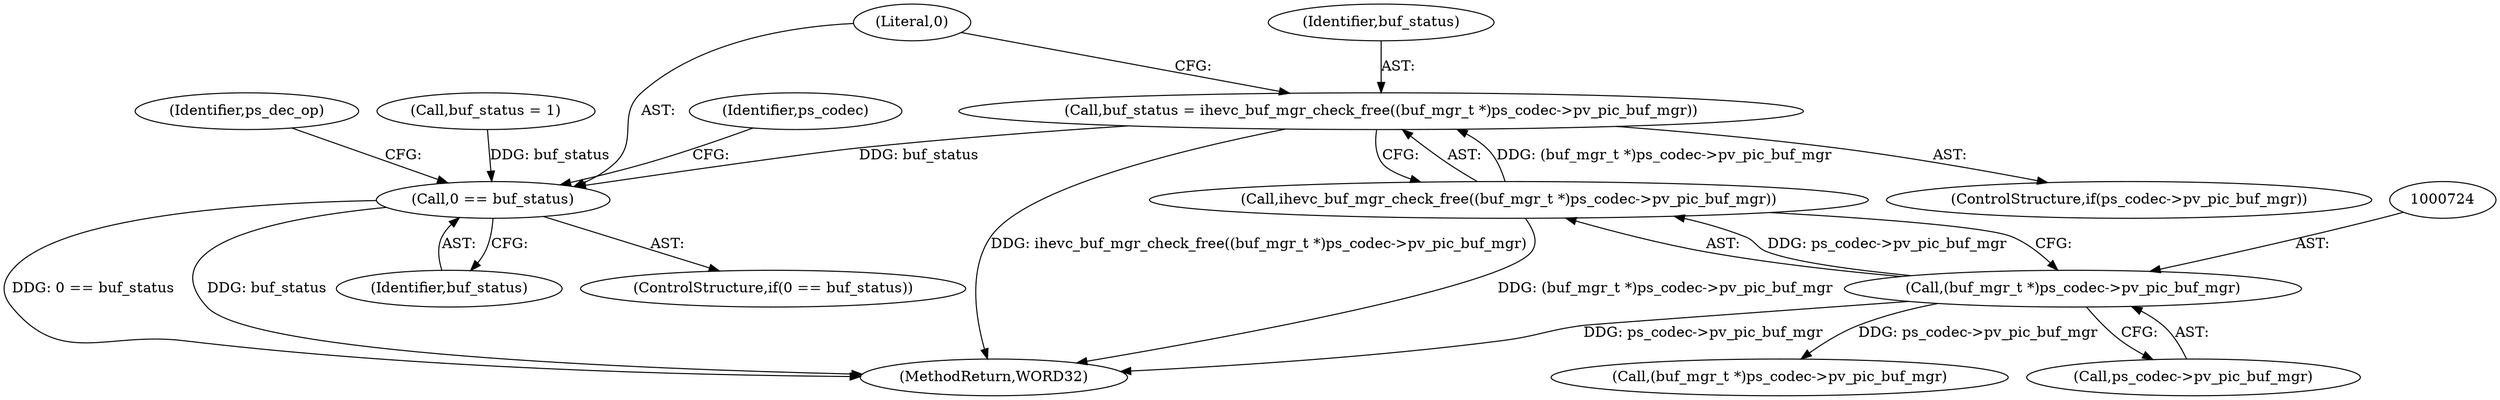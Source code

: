 digraph "0_Android_87fb7909c49e6a4510ba86ace1ffc83459c7e1b9@API" {
"1000720" [label="(Call,buf_status = ihevc_buf_mgr_check_free((buf_mgr_t *)ps_codec->pv_pic_buf_mgr))"];
"1000722" [label="(Call,ihevc_buf_mgr_check_free((buf_mgr_t *)ps_codec->pv_pic_buf_mgr))"];
"1000723" [label="(Call,(buf_mgr_t *)ps_codec->pv_pic_buf_mgr)"];
"1000729" [label="(Call,0 == buf_status)"];
"1000720" [label="(Call,buf_status = ihevc_buf_mgr_check_free((buf_mgr_t *)ps_codec->pv_pic_buf_mgr))"];
"1000735" [label="(Identifier,ps_dec_op)"];
"1000713" [label="(Call,buf_status = 1)"];
"1000730" [label="(Literal,0)"];
"1000716" [label="(ControlStructure,if(ps_codec->pv_pic_buf_mgr))"];
"1000731" [label="(Identifier,buf_status)"];
"1001903" [label="(MethodReturn,WORD32)"];
"1000725" [label="(Call,ps_codec->pv_pic_buf_mgr)"];
"1001696" [label="(Call,(buf_mgr_t *)ps_codec->pv_pic_buf_mgr)"];
"1000749" [label="(Identifier,ps_codec)"];
"1000722" [label="(Call,ihevc_buf_mgr_check_free((buf_mgr_t *)ps_codec->pv_pic_buf_mgr))"];
"1000721" [label="(Identifier,buf_status)"];
"1000728" [label="(ControlStructure,if(0 == buf_status))"];
"1000729" [label="(Call,0 == buf_status)"];
"1000723" [label="(Call,(buf_mgr_t *)ps_codec->pv_pic_buf_mgr)"];
"1000720" -> "1000716"  [label="AST: "];
"1000720" -> "1000722"  [label="CFG: "];
"1000721" -> "1000720"  [label="AST: "];
"1000722" -> "1000720"  [label="AST: "];
"1000730" -> "1000720"  [label="CFG: "];
"1000720" -> "1001903"  [label="DDG: ihevc_buf_mgr_check_free((buf_mgr_t *)ps_codec->pv_pic_buf_mgr)"];
"1000722" -> "1000720"  [label="DDG: (buf_mgr_t *)ps_codec->pv_pic_buf_mgr"];
"1000720" -> "1000729"  [label="DDG: buf_status"];
"1000722" -> "1000723"  [label="CFG: "];
"1000723" -> "1000722"  [label="AST: "];
"1000722" -> "1001903"  [label="DDG: (buf_mgr_t *)ps_codec->pv_pic_buf_mgr"];
"1000723" -> "1000722"  [label="DDG: ps_codec->pv_pic_buf_mgr"];
"1000723" -> "1000725"  [label="CFG: "];
"1000724" -> "1000723"  [label="AST: "];
"1000725" -> "1000723"  [label="AST: "];
"1000723" -> "1001903"  [label="DDG: ps_codec->pv_pic_buf_mgr"];
"1000723" -> "1001696"  [label="DDG: ps_codec->pv_pic_buf_mgr"];
"1000729" -> "1000728"  [label="AST: "];
"1000729" -> "1000731"  [label="CFG: "];
"1000730" -> "1000729"  [label="AST: "];
"1000731" -> "1000729"  [label="AST: "];
"1000735" -> "1000729"  [label="CFG: "];
"1000749" -> "1000729"  [label="CFG: "];
"1000729" -> "1001903"  [label="DDG: 0 == buf_status"];
"1000729" -> "1001903"  [label="DDG: buf_status"];
"1000713" -> "1000729"  [label="DDG: buf_status"];
}
